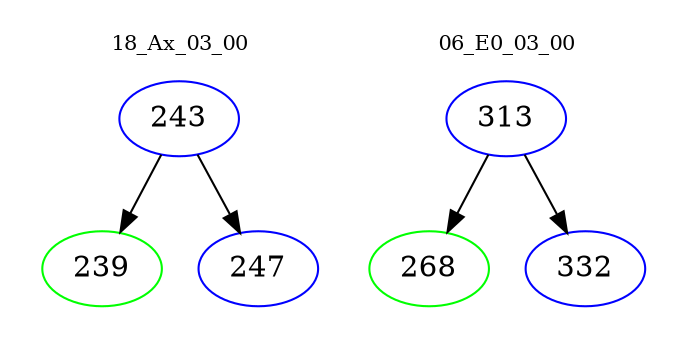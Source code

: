 digraph{
subgraph cluster_0 {
color = white
label = "18_Ax_03_00";
fontsize=10;
T0_243 [label="243", color="blue"]
T0_243 -> T0_239 [color="black"]
T0_239 [label="239", color="green"]
T0_243 -> T0_247 [color="black"]
T0_247 [label="247", color="blue"]
}
subgraph cluster_1 {
color = white
label = "06_E0_03_00";
fontsize=10;
T1_313 [label="313", color="blue"]
T1_313 -> T1_268 [color="black"]
T1_268 [label="268", color="green"]
T1_313 -> T1_332 [color="black"]
T1_332 [label="332", color="blue"]
}
}
